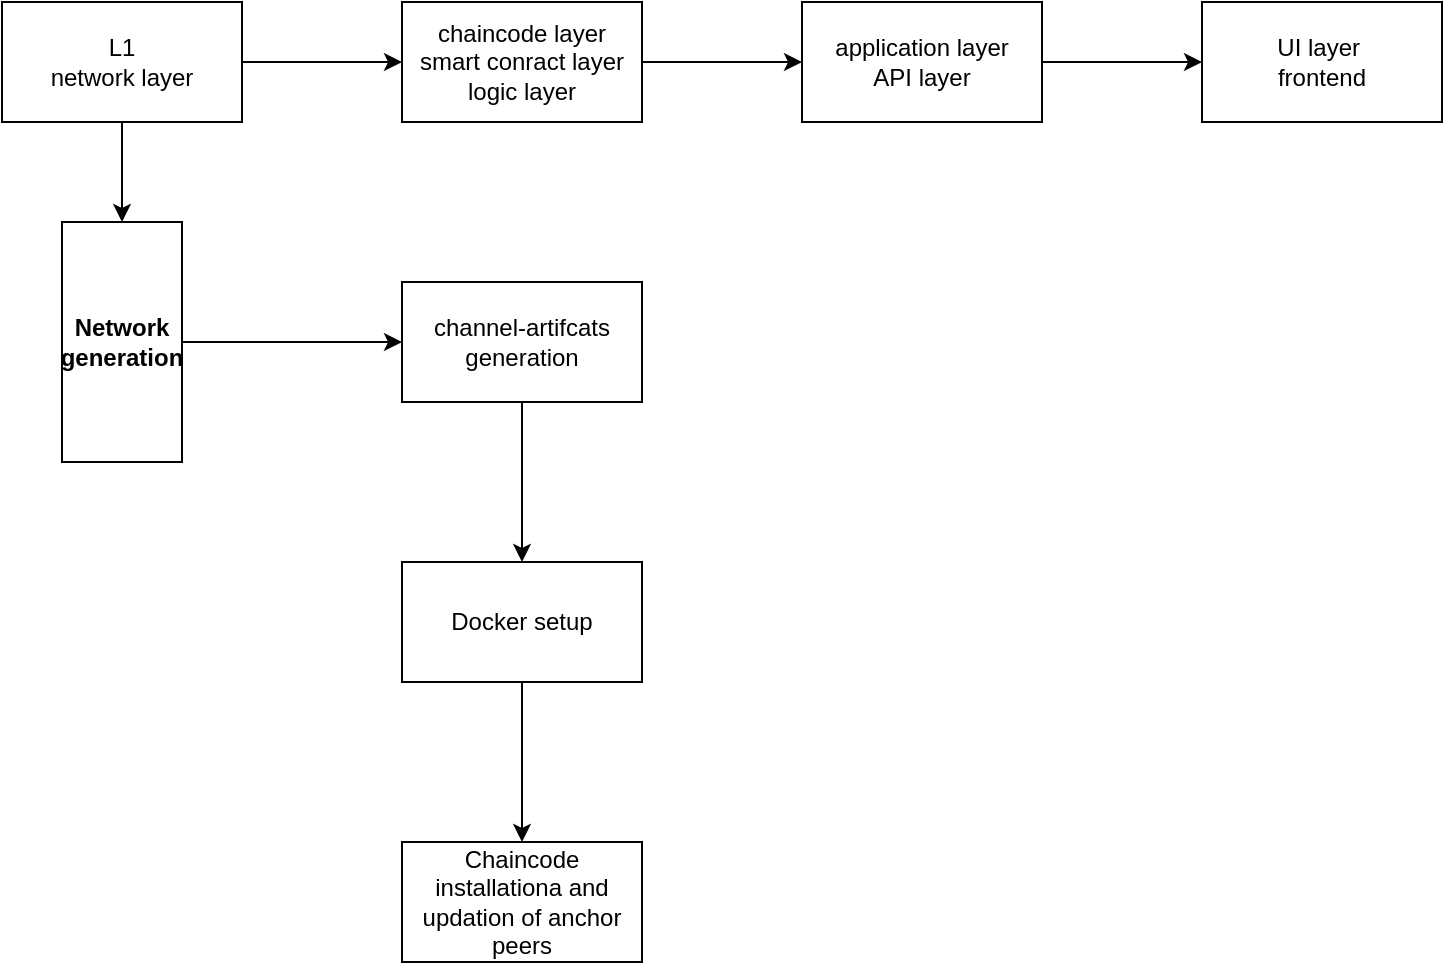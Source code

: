 <mxfile>
    <diagram id="GtSHoK577aPkO8G2wLMH" name="Page-1">
        <mxGraphModel dx="1039" dy="469" grid="1" gridSize="10" guides="1" tooltips="1" connect="1" arrows="1" fold="1" page="1" pageScale="1" pageWidth="827" pageHeight="1169" math="0" shadow="0">
            <root>
                <mxCell id="0"/>
                <mxCell id="1" parent="0"/>
                <mxCell id="4" value="" style="edgeStyle=none;html=1;" parent="1" source="2" target="3" edge="1">
                    <mxGeometry relative="1" as="geometry"/>
                </mxCell>
                <mxCell id="10" value="" style="edgeStyle=none;html=1;" parent="1" source="2" target="9" edge="1">
                    <mxGeometry relative="1" as="geometry"/>
                </mxCell>
                <mxCell id="2" value="L1&lt;br&gt;network layer" style="whiteSpace=wrap;html=1;" parent="1" vertex="1">
                    <mxGeometry x="80" y="140" width="120" height="60" as="geometry"/>
                </mxCell>
                <mxCell id="6" value="" style="edgeStyle=none;html=1;" parent="1" source="3" target="5" edge="1">
                    <mxGeometry relative="1" as="geometry"/>
                </mxCell>
                <mxCell id="3" value="chaincode layer&lt;br&gt;smart conract layer&lt;br&gt;logic layer" style="whiteSpace=wrap;html=1;" parent="1" vertex="1">
                    <mxGeometry x="280" y="140" width="120" height="60" as="geometry"/>
                </mxCell>
                <mxCell id="8" value="" style="edgeStyle=none;html=1;" parent="1" source="5" target="7" edge="1">
                    <mxGeometry relative="1" as="geometry"/>
                </mxCell>
                <mxCell id="5" value="application layer&lt;br&gt;API layer&lt;br&gt;" style="whiteSpace=wrap;html=1;" parent="1" vertex="1">
                    <mxGeometry x="480" y="140" width="120" height="60" as="geometry"/>
                </mxCell>
                <mxCell id="7" value="UI layer&amp;nbsp;&lt;br&gt;frontend&lt;br&gt;" style="whiteSpace=wrap;html=1;" parent="1" vertex="1">
                    <mxGeometry x="680" y="140" width="120" height="60" as="geometry"/>
                </mxCell>
                <mxCell id="12" value="" style="edgeStyle=none;html=1;" parent="1" source="9" target="11" edge="1">
                    <mxGeometry relative="1" as="geometry"/>
                </mxCell>
                <mxCell id="9" value="Network generation&lt;br&gt;" style="whiteSpace=wrap;html=1;fontStyle=1;direction=south;" parent="1" vertex="1">
                    <mxGeometry x="110" y="250" width="60" height="120" as="geometry"/>
                </mxCell>
                <mxCell id="14" value="" style="edgeStyle=none;html=1;" parent="1" source="11" target="13" edge="1">
                    <mxGeometry relative="1" as="geometry"/>
                </mxCell>
                <mxCell id="11" value="channel-artifcats generation" style="whiteSpace=wrap;html=1;" parent="1" vertex="1">
                    <mxGeometry x="280" y="280" width="120" height="60" as="geometry"/>
                </mxCell>
                <mxCell id="16" value="" style="edgeStyle=none;html=1;" parent="1" source="13" target="15" edge="1">
                    <mxGeometry relative="1" as="geometry"/>
                </mxCell>
                <mxCell id="13" value="Docker setup" style="whiteSpace=wrap;html=1;" parent="1" vertex="1">
                    <mxGeometry x="280" y="420" width="120" height="60" as="geometry"/>
                </mxCell>
                <mxCell id="15" value="Chaincode installationa and updation of anchor peers" style="whiteSpace=wrap;html=1;" parent="1" vertex="1">
                    <mxGeometry x="280" y="560" width="120" height="60" as="geometry"/>
                </mxCell>
            </root>
        </mxGraphModel>
    </diagram>
</mxfile>